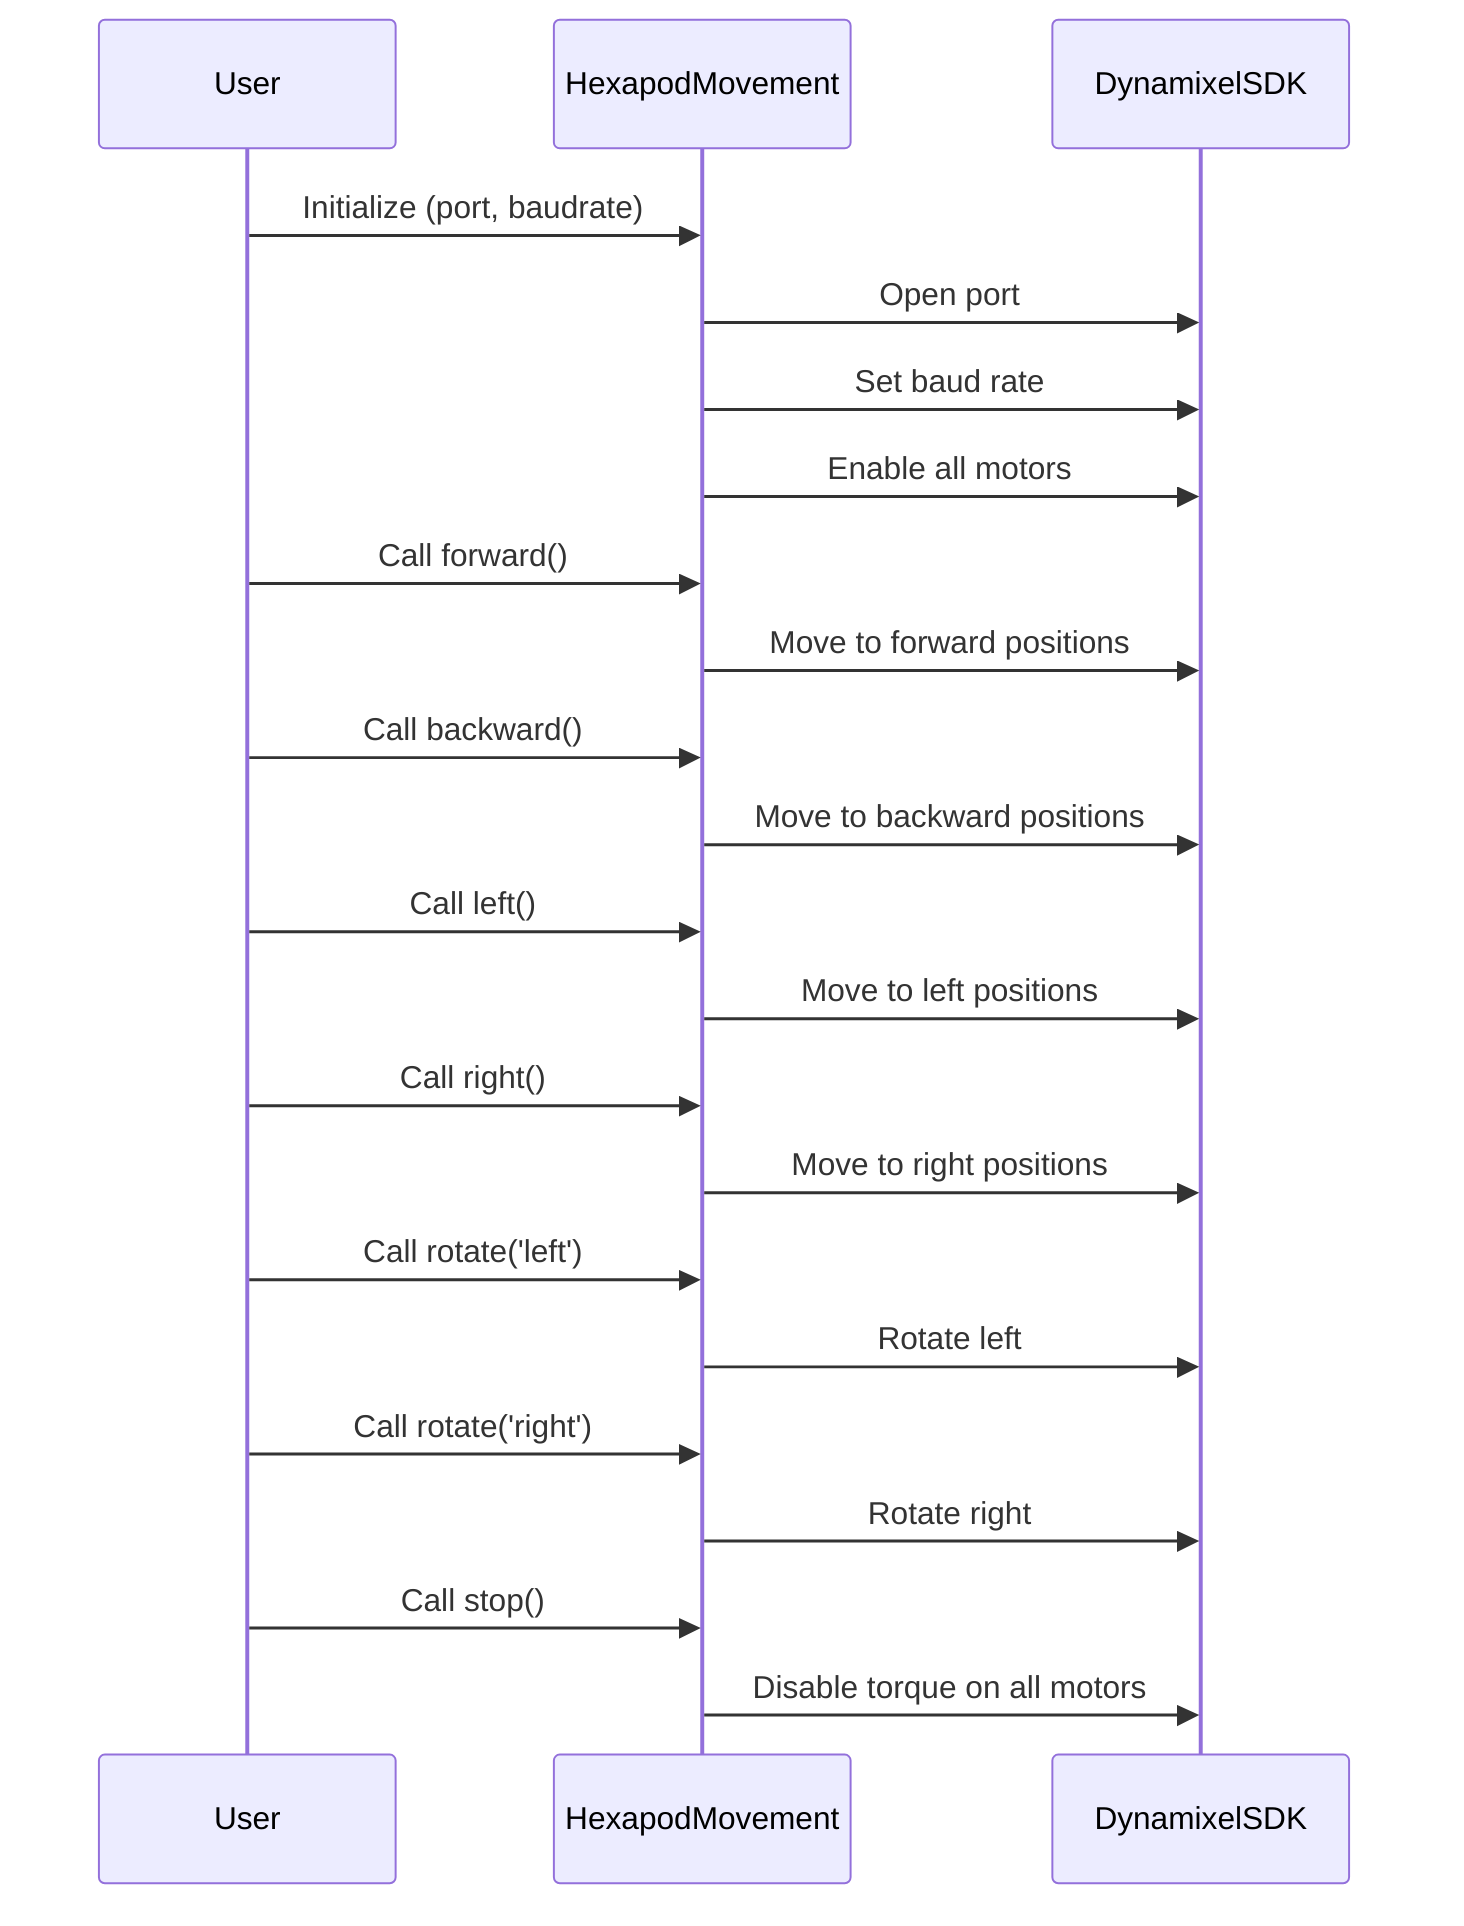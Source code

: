 sequenceDiagram
    participant User
    participant HexapodMovement
    participant DynamixelSDK

    %% Start
    User->>HexapodMovement: Initialize (port, baudrate)
    HexapodMovement->>DynamixelSDK: Open port
    HexapodMovement->>DynamixelSDK: Set baud rate
    HexapodMovement->>DynamixelSDK: Enable all motors

    %% Move Forward
    User->>HexapodMovement: Call forward()
    HexapodMovement->>DynamixelSDK: Move to forward positions

    %% Move Backward
    User->>HexapodMovement: Call backward()
    HexapodMovement->>DynamixelSDK: Move to backward positions

    %% Move Left
    User->>HexapodMovement: Call left()
    HexapodMovement->>DynamixelSDK: Move to left positions

    %% Move Right
    User->>HexapodMovement: Call right()
    HexapodMovement->>DynamixelSDK: Move to right positions

    %% Rotate Left
    User->>HexapodMovement: Call rotate('left')
    HexapodMovement->>DynamixelSDK: Rotate left

    %% Rotate Right
    User->>HexapodMovement: Call rotate('right')
    HexapodMovement->>DynamixelSDK: Rotate right

    %% Stop
    User->>HexapodMovement: Call stop()
    HexapodMovement->>DynamixelSDK: Disable torque on all motors